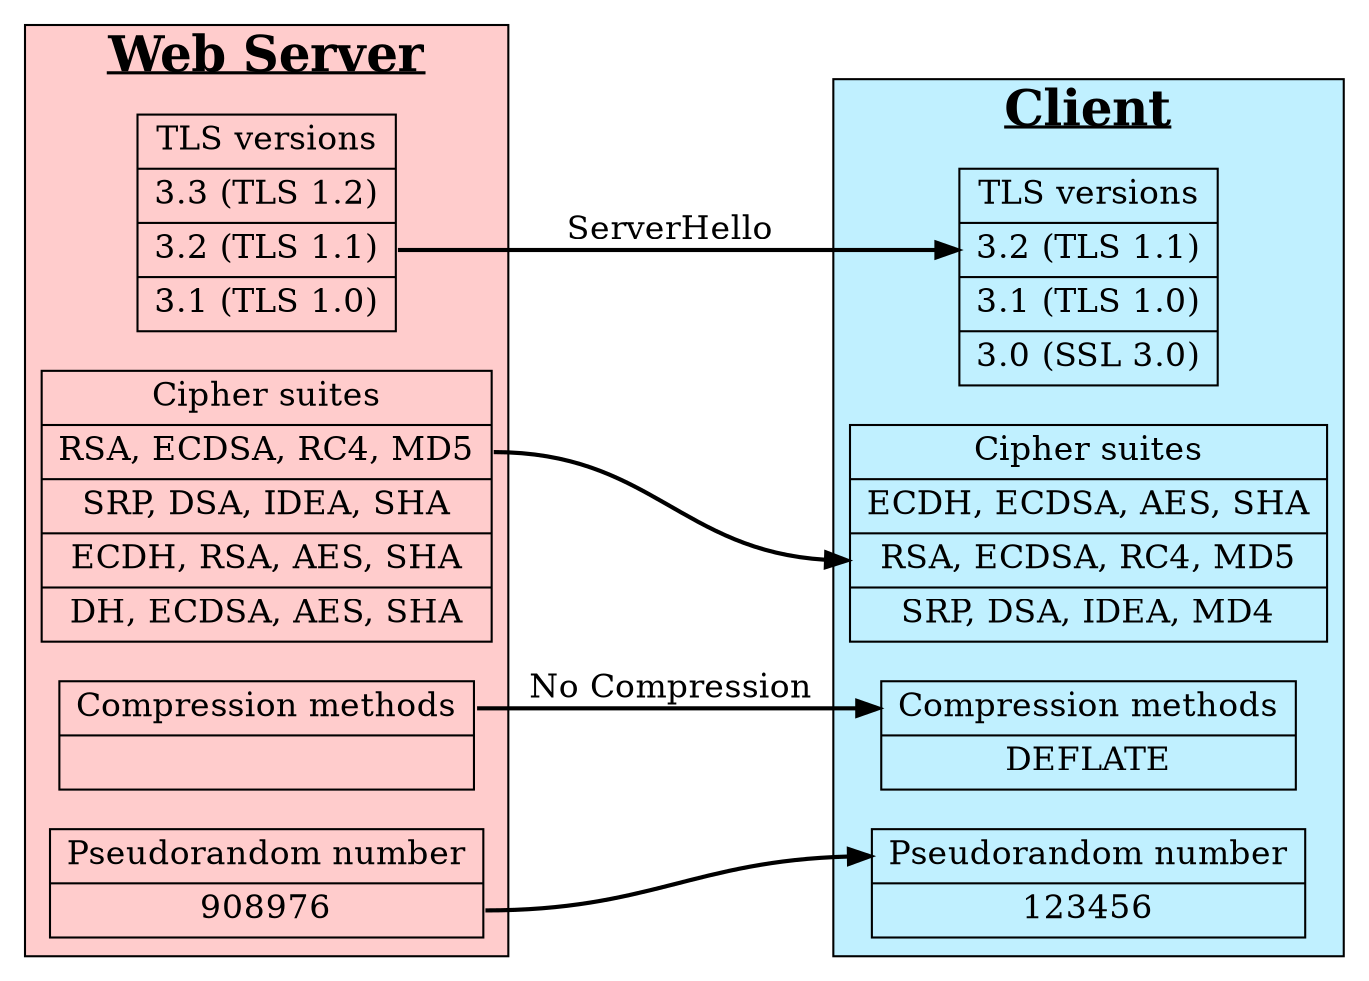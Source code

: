 digraph G {
	graph [
		rankdir = "LR";
	];

	node [
		shape = "record";
		fontsize = "16";
	];

	edge [
		style = "bold";
		fontsize = "16";
	];

	subgraph cluster_client {
		bgcolor = "#C0F0FF";
		label = <<B><U>Client</U></B>>;
		fontsize = "24";
		"tls" [
			label = "TLS versions|<selected>3.2 (TLS 1.1)|3.1 (TLS 1.0)|3.0 (SSL 3.0)";
		];

		"cipher" [
			label = "Cipher suites|<s1>ECDH, ECDSA, AES, SHA|<s2>RSA, ECDSA, RC4, MD5|<s3>SRP, DSA, IDEA, MD4";
		];

		"compression" [
			label = "<selected>Compression methods|DEFLATE";
		];

		"random" [
			label = "<selected>Pseudorandom number|123456";
		];
	};

	subgraph cluster_server {
		bgcolor = "#FFCCCC";
		label = <<B><U>Web Server</U></B>>;
		fontsize = "24";
		"server_tls" [
			label = "TLS versions|3.3 (TLS 1.2)|<selected>3.2 (TLS 1.1)|3.1 (TLS 1.0)";
		];

		"server_cipher" [
			label = "Cipher suites|<selected>RSA, ECDSA, RC4, MD5|SRP, DSA, IDEA, SHA|ECDH, RSA, AES, SHA|DH, ECDSA, AES, SHA";
		];

		"server_compression" [
			label = "<selected>Compression methods|";
		];

		"server_random" [
			label = "Pseudorandom number|<selected>908976";
		];
	};

	server_tls:selected -> tls:selected [label = "ServerHello"];
	server_cipher:selected -> cipher:s2;
	server_compression:selected -> compression:selected [label = "No Compression"];
	server_random:selected -> random:selected;
}
